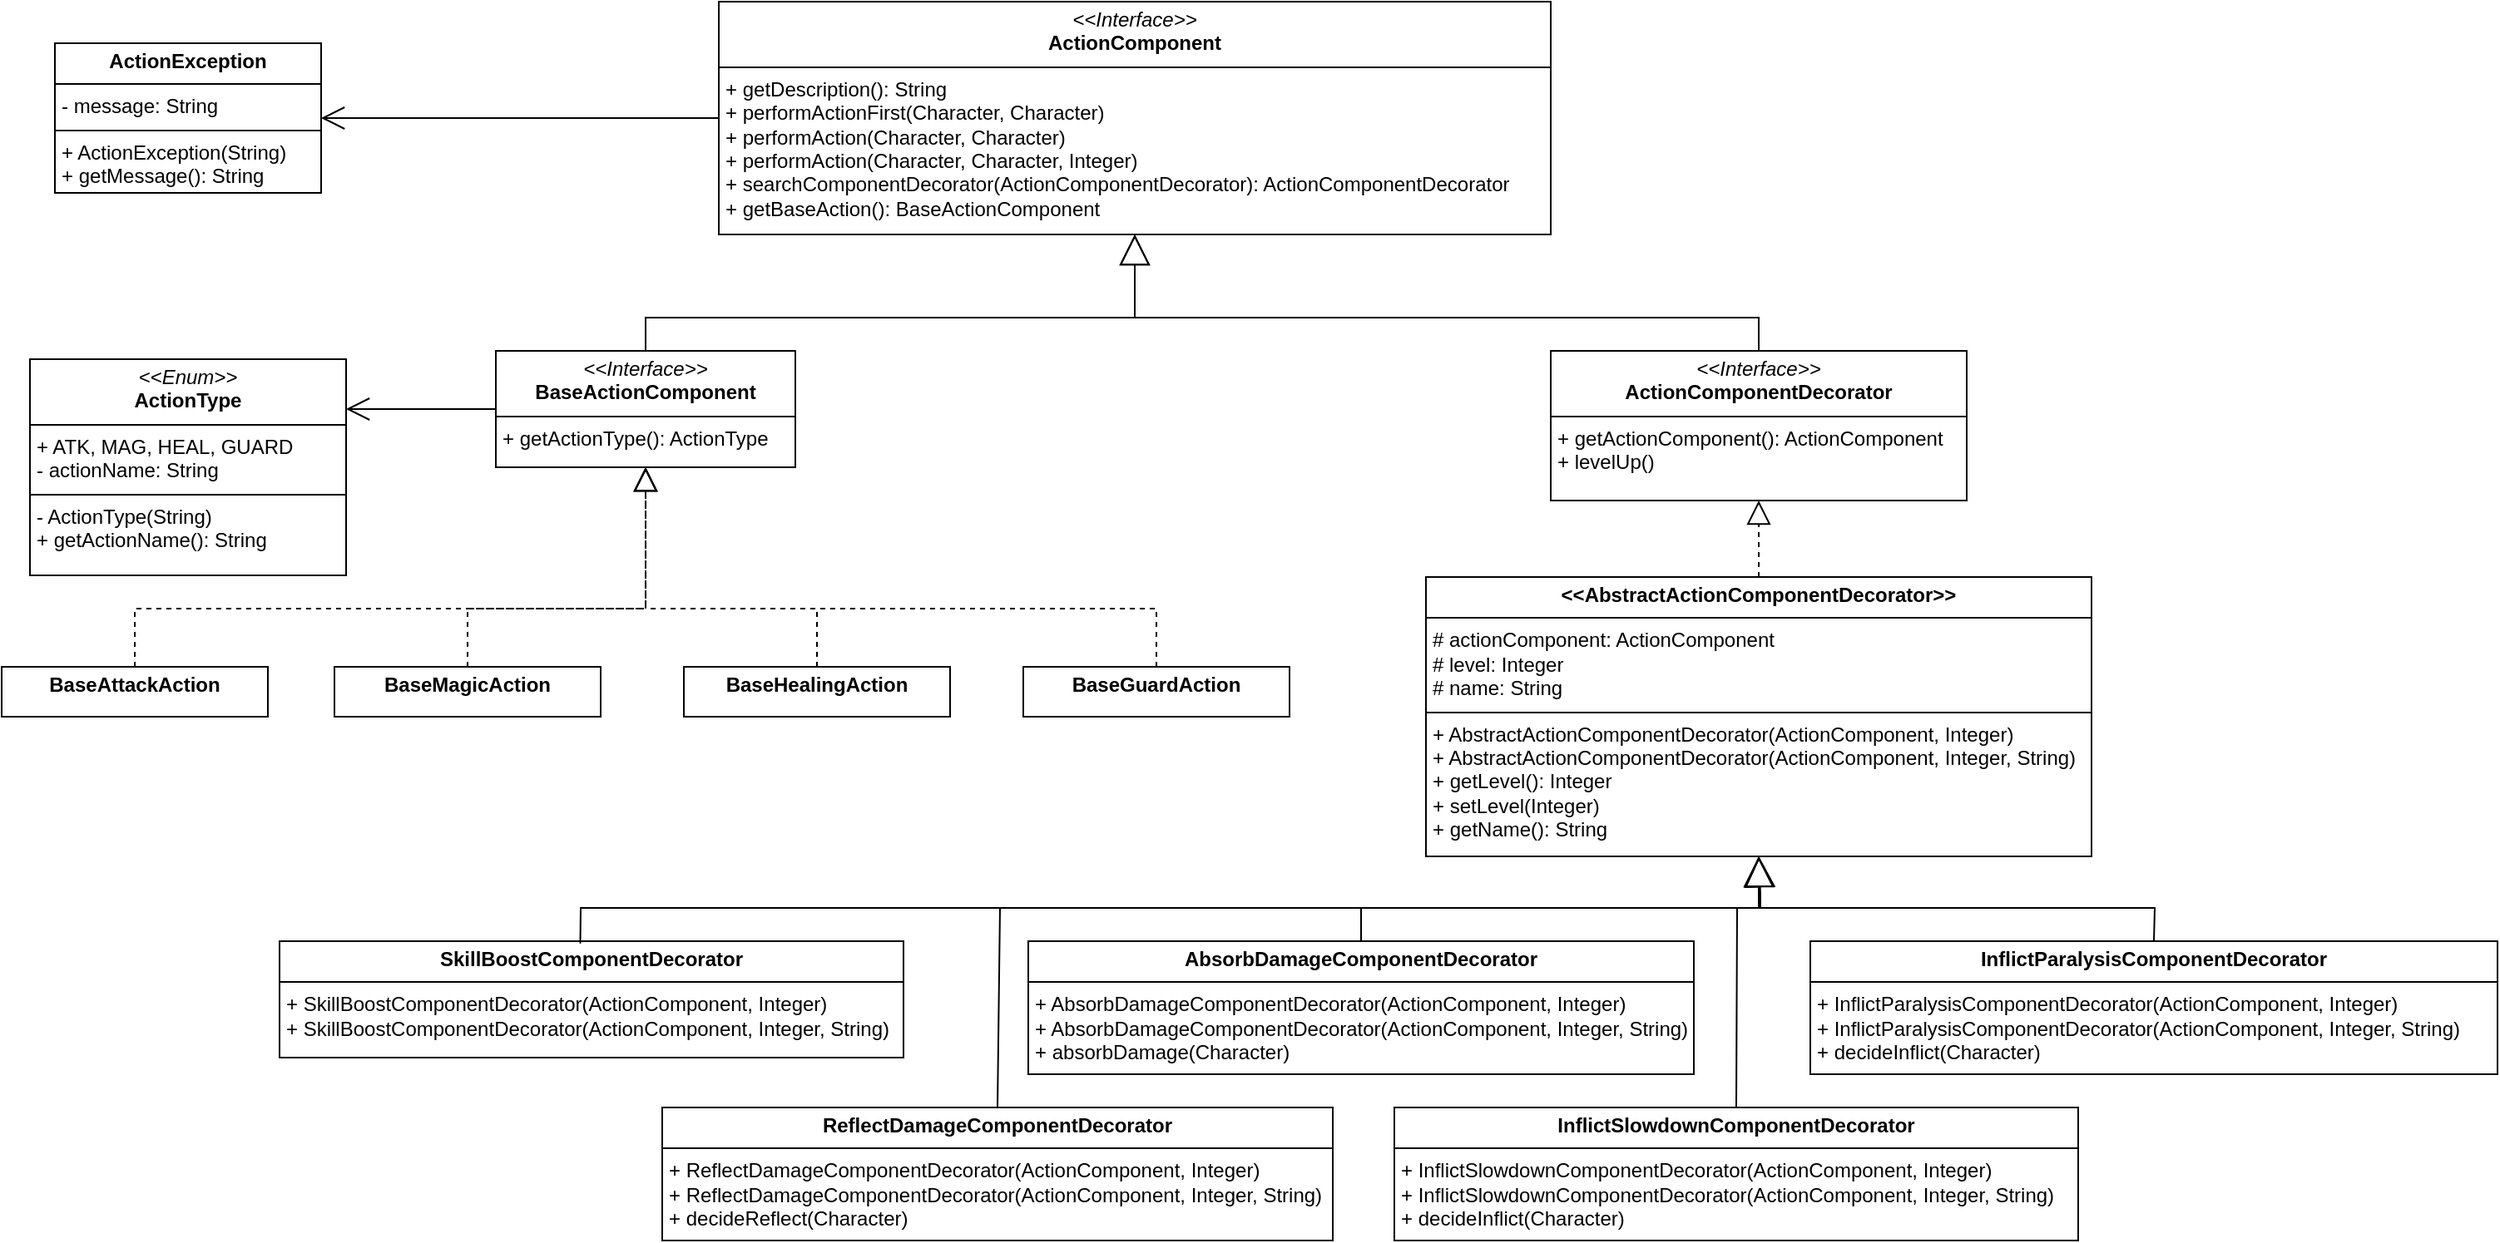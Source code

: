 <mxfile version="26.2.14">
  <diagram id="C5RBs43oDa-KdzZeNtuy" name="Page-1">
    <mxGraphModel dx="2469" dy="711" grid="1" gridSize="10" guides="1" tooltips="1" connect="1" arrows="1" fold="1" page="1" pageScale="1" pageWidth="827" pageHeight="1169" math="0" shadow="0">
      <root>
        <mxCell id="WIyWlLk6GJQsqaUBKTNV-0" />
        <mxCell id="WIyWlLk6GJQsqaUBKTNV-1" parent="WIyWlLk6GJQsqaUBKTNV-0" />
        <mxCell id="k-ck8aPwyGiZmzjV5-Mj-1" value="&lt;p style=&quot;margin:0px;margin-top:4px;text-align:center;&quot;&gt;&lt;i&gt;&amp;lt;&amp;lt;Interface&amp;gt;&amp;gt;&lt;/i&gt;&lt;br&gt;&lt;b&gt;ActionComponent&lt;/b&gt;&lt;/p&gt;&lt;hr size=&quot;1&quot; style=&quot;border-style:solid;&quot;&gt;&lt;p style=&quot;margin:0px;margin-left:4px;&quot;&gt;&lt;/p&gt;&lt;p style=&quot;margin:0px;margin-left:4px;&quot;&gt;+ getDescription(): String&lt;/p&gt;&lt;p style=&quot;margin:0px;margin-left:4px;&quot;&gt;+ performActionFirst(Character, Character)&lt;/p&gt;&lt;p style=&quot;margin:0px;margin-left:4px;&quot;&gt;+ performAction(Character, Character)&lt;/p&gt;&lt;p style=&quot;margin:0px;margin-left:4px;&quot;&gt;+ performAction(Character, Character, Integer)&lt;/p&gt;&lt;p style=&quot;margin:0px;margin-left:4px;&quot;&gt;+ searchComponentDecorator(ActionComponentDecorator): ActionComponentDecorator&lt;/p&gt;&lt;p style=&quot;margin:0px;margin-left:4px;&quot;&gt;+ getBaseAction(): BaseActionComponent&lt;/p&gt;" style="verticalAlign=top;align=left;overflow=fill;html=1;whiteSpace=wrap;" parent="WIyWlLk6GJQsqaUBKTNV-1" vertex="1">
          <mxGeometry x="164" y="155" width="500" height="140" as="geometry" />
        </mxCell>
        <mxCell id="k-ck8aPwyGiZmzjV5-Mj-2" value="&lt;p style=&quot;margin:0px;margin-top:4px;text-align:center;&quot;&gt;&lt;i&gt;&amp;lt;&amp;lt;Interface&amp;gt;&amp;gt;&lt;/i&gt;&lt;br&gt;&lt;b&gt;BaseActionComponent&lt;/b&gt;&lt;/p&gt;&lt;hr size=&quot;1&quot; style=&quot;border-style:solid;&quot;&gt;&lt;p style=&quot;margin:0px;margin-left:4px;&quot;&gt;&lt;/p&gt;&lt;p style=&quot;margin:0px;margin-left:4px;&quot;&gt;+ getActionType(): ActionType&lt;/p&gt;" style="verticalAlign=top;align=left;overflow=fill;html=1;whiteSpace=wrap;" parent="WIyWlLk6GJQsqaUBKTNV-1" vertex="1">
          <mxGeometry x="30" y="365" width="180" height="70" as="geometry" />
        </mxCell>
        <mxCell id="k-ck8aPwyGiZmzjV5-Mj-4" value="" style="endArrow=block;endSize=16;endFill=0;html=1;rounded=0;exitX=0.5;exitY=0;exitDx=0;exitDy=0;entryX=0.5;entryY=1;entryDx=0;entryDy=0;" parent="WIyWlLk6GJQsqaUBKTNV-1" source="k-ck8aPwyGiZmzjV5-Mj-2" target="k-ck8aPwyGiZmzjV5-Mj-1" edge="1">
          <mxGeometry width="160" relative="1" as="geometry">
            <mxPoint x="330" y="335" as="sourcePoint" />
            <mxPoint x="490" y="335" as="targetPoint" />
            <Array as="points">
              <mxPoint x="120" y="345" />
              <mxPoint x="414" y="345" />
            </Array>
          </mxGeometry>
        </mxCell>
        <mxCell id="k-ck8aPwyGiZmzjV5-Mj-10" value="&lt;p style=&quot;margin:0px;margin-top:4px;text-align:center;&quot;&gt;&lt;i&gt;&amp;lt;&amp;lt;Enum&amp;gt;&amp;gt;&lt;/i&gt;&lt;br&gt;&lt;b&gt;ActionType&lt;/b&gt;&lt;/p&gt;&lt;hr size=&quot;1&quot; style=&quot;border-style:solid;&quot;&gt;&lt;p style=&quot;margin:0px;margin-left:4px;&quot;&gt;+ ATK, MAG, HEAL, GUARD&lt;/p&gt;&lt;p style=&quot;margin:0px;margin-left:4px;&quot;&gt;- actionName: String&lt;/p&gt;&lt;hr size=&quot;1&quot; style=&quot;border-style:solid;&quot;&gt;&lt;p style=&quot;margin:0px;margin-left:4px;&quot;&gt;&lt;span style=&quot;background-color: transparent; color: light-dark(rgb(0, 0, 0), rgb(255, 255, 255));&quot;&gt;- ActionType(String)&lt;/span&gt;&lt;/p&gt;&lt;p style=&quot;margin:0px;margin-left:4px;&quot;&gt;+ getActionName(): String&lt;/p&gt;" style="verticalAlign=top;align=left;overflow=fill;html=1;whiteSpace=wrap;" parent="WIyWlLk6GJQsqaUBKTNV-1" vertex="1">
          <mxGeometry x="-250" y="370" width="190" height="130" as="geometry" />
        </mxCell>
        <mxCell id="k-ck8aPwyGiZmzjV5-Mj-11" value="" style="endArrow=open;endFill=1;endSize=12;html=1;rounded=0;exitX=0;exitY=0.5;exitDx=0;exitDy=0;entryX=1;entryY=0.5;entryDx=0;entryDy=0;" parent="WIyWlLk6GJQsqaUBKTNV-1" source="k-ck8aPwyGiZmzjV5-Mj-2" edge="1">
          <mxGeometry width="160" relative="1" as="geometry">
            <mxPoint x="330" y="335" as="sourcePoint" />
            <mxPoint x="-60" y="400" as="targetPoint" />
          </mxGeometry>
        </mxCell>
        <mxCell id="k-ck8aPwyGiZmzjV5-Mj-16" value="&lt;p style=&quot;margin:0px;margin-top:4px;text-align:center;&quot;&gt;&lt;b&gt;BaseAttackAction&lt;/b&gt;&lt;/p&gt;&lt;p style=&quot;margin:0px;margin-left:4px;&quot;&gt;&lt;br&gt;&lt;/p&gt;" style="verticalAlign=top;align=left;overflow=fill;html=1;whiteSpace=wrap;" parent="WIyWlLk6GJQsqaUBKTNV-1" vertex="1">
          <mxGeometry x="-267" y="555" width="160" height="30" as="geometry" />
        </mxCell>
        <mxCell id="k-ck8aPwyGiZmzjV5-Mj-17" value="&lt;p style=&quot;margin:0px;margin-top:4px;text-align:center;&quot;&gt;&lt;b&gt;BaseMagicAction&lt;/b&gt;&lt;/p&gt;&lt;p style=&quot;margin:0px;margin-left:4px;&quot;&gt;&lt;br&gt;&lt;/p&gt;" style="verticalAlign=top;align=left;overflow=fill;html=1;whiteSpace=wrap;" parent="WIyWlLk6GJQsqaUBKTNV-1" vertex="1">
          <mxGeometry x="-67" y="555" width="160" height="30" as="geometry" />
        </mxCell>
        <mxCell id="k-ck8aPwyGiZmzjV5-Mj-18" value="&lt;p style=&quot;margin:0px;margin-top:4px;text-align:center;&quot;&gt;&lt;b&gt;BaseHealingAction&lt;/b&gt;&lt;/p&gt;&lt;p style=&quot;margin:0px;margin-left:4px;&quot;&gt;&lt;br&gt;&lt;/p&gt;" style="verticalAlign=top;align=left;overflow=fill;html=1;whiteSpace=wrap;" parent="WIyWlLk6GJQsqaUBKTNV-1" vertex="1">
          <mxGeometry x="143" y="555" width="160" height="30" as="geometry" />
        </mxCell>
        <mxCell id="k-ck8aPwyGiZmzjV5-Mj-19" value="&lt;p style=&quot;margin:0px;margin-top:4px;text-align:center;&quot;&gt;&lt;b&gt;BaseGuardAction&lt;/b&gt;&lt;/p&gt;&lt;p style=&quot;margin:0px;margin-left:4px;&quot;&gt;&lt;br&gt;&lt;/p&gt;" style="verticalAlign=top;align=left;overflow=fill;html=1;whiteSpace=wrap;" parent="WIyWlLk6GJQsqaUBKTNV-1" vertex="1">
          <mxGeometry x="347" y="555" width="160" height="30" as="geometry" />
        </mxCell>
        <mxCell id="k-ck8aPwyGiZmzjV5-Mj-20" value="" style="endArrow=block;dashed=1;endFill=0;endSize=12;html=1;rounded=0;entryX=0.5;entryY=1;entryDx=0;entryDy=0;exitX=0.5;exitY=0;exitDx=0;exitDy=0;" parent="WIyWlLk6GJQsqaUBKTNV-1" source="k-ck8aPwyGiZmzjV5-Mj-16" target="k-ck8aPwyGiZmzjV5-Mj-2" edge="1">
          <mxGeometry width="160" relative="1" as="geometry">
            <mxPoint x="330" y="440" as="sourcePoint" />
            <mxPoint x="490" y="440" as="targetPoint" />
            <Array as="points">
              <mxPoint x="-187" y="520" />
              <mxPoint x="120" y="520" />
            </Array>
          </mxGeometry>
        </mxCell>
        <mxCell id="k-ck8aPwyGiZmzjV5-Mj-21" value="" style="endArrow=block;dashed=1;endFill=0;endSize=12;html=1;rounded=0;entryX=0.5;entryY=1;entryDx=0;entryDy=0;exitX=0.5;exitY=0;exitDx=0;exitDy=0;" parent="WIyWlLk6GJQsqaUBKTNV-1" source="k-ck8aPwyGiZmzjV5-Mj-17" target="k-ck8aPwyGiZmzjV5-Mj-2" edge="1">
          <mxGeometry width="160" relative="1" as="geometry">
            <mxPoint x="330" y="440" as="sourcePoint" />
            <mxPoint x="490" y="440" as="targetPoint" />
            <Array as="points">
              <mxPoint x="13" y="520" />
              <mxPoint x="120" y="520" />
            </Array>
          </mxGeometry>
        </mxCell>
        <mxCell id="k-ck8aPwyGiZmzjV5-Mj-22" value="" style="endArrow=block;dashed=1;endFill=0;endSize=12;html=1;rounded=0;exitX=0.5;exitY=0;exitDx=0;exitDy=0;entryX=0.5;entryY=1;entryDx=0;entryDy=0;" parent="WIyWlLk6GJQsqaUBKTNV-1" source="k-ck8aPwyGiZmzjV5-Mj-18" target="k-ck8aPwyGiZmzjV5-Mj-2" edge="1">
          <mxGeometry width="160" relative="1" as="geometry">
            <mxPoint x="330" y="440" as="sourcePoint" />
            <mxPoint x="490" y="440" as="targetPoint" />
            <Array as="points">
              <mxPoint x="223" y="520" />
              <mxPoint x="120" y="520" />
            </Array>
          </mxGeometry>
        </mxCell>
        <mxCell id="k-ck8aPwyGiZmzjV5-Mj-23" value="" style="endArrow=block;dashed=1;endFill=0;endSize=12;html=1;rounded=0;exitX=0.5;exitY=0;exitDx=0;exitDy=0;entryX=0.5;entryY=1;entryDx=0;entryDy=0;" parent="WIyWlLk6GJQsqaUBKTNV-1" source="k-ck8aPwyGiZmzjV5-Mj-19" target="k-ck8aPwyGiZmzjV5-Mj-2" edge="1">
          <mxGeometry width="160" relative="1" as="geometry">
            <mxPoint x="330" y="440" as="sourcePoint" />
            <mxPoint x="490" y="440" as="targetPoint" />
            <Array as="points">
              <mxPoint x="427" y="520" />
              <mxPoint x="120" y="520" />
            </Array>
          </mxGeometry>
        </mxCell>
        <mxCell id="k-ck8aPwyGiZmzjV5-Mj-24" value="&lt;p style=&quot;margin:0px;margin-top:4px;text-align:center;&quot;&gt;&lt;b&gt;ActionException&lt;/b&gt;&lt;/p&gt;&lt;hr size=&quot;1&quot; style=&quot;border-style:solid;&quot;&gt;&lt;p style=&quot;margin:0px;margin-left:4px;&quot;&gt;- message: String&lt;/p&gt;&lt;hr size=&quot;1&quot; style=&quot;border-style:solid;&quot;&gt;&lt;p style=&quot;margin:0px;margin-left:4px;&quot;&gt;+ ActionException(String)&lt;/p&gt;&lt;p style=&quot;margin:0px;margin-left:4px;&quot;&gt;+ getMessage(): String&lt;/p&gt;" style="verticalAlign=top;align=left;overflow=fill;html=1;whiteSpace=wrap;" parent="WIyWlLk6GJQsqaUBKTNV-1" vertex="1">
          <mxGeometry x="-235" y="180" width="160" height="90" as="geometry" />
        </mxCell>
        <mxCell id="k-ck8aPwyGiZmzjV5-Mj-25" value="" style="endArrow=open;endFill=1;endSize=12;html=1;rounded=0;exitX=0;exitY=0.5;exitDx=0;exitDy=0;entryX=1;entryY=0.5;entryDx=0;entryDy=0;" parent="WIyWlLk6GJQsqaUBKTNV-1" source="k-ck8aPwyGiZmzjV5-Mj-1" target="k-ck8aPwyGiZmzjV5-Mj-24" edge="1">
          <mxGeometry width="160" relative="1" as="geometry">
            <mxPoint x="40" y="410" as="sourcePoint" />
            <mxPoint x="-50" y="410" as="targetPoint" />
          </mxGeometry>
        </mxCell>
        <mxCell id="k-ck8aPwyGiZmzjV5-Mj-27" value="&lt;p style=&quot;margin:0px;margin-top:4px;text-align:center;&quot;&gt;&lt;i&gt;&amp;lt;&amp;lt;Interface&amp;gt;&amp;gt;&lt;/i&gt;&lt;br&gt;&lt;b&gt;ActionComponentDecorator&lt;/b&gt;&lt;/p&gt;&lt;hr size=&quot;1&quot; style=&quot;border-style:solid;&quot;&gt;&lt;p style=&quot;margin:0px;margin-left:4px;&quot;&gt;&lt;/p&gt;&lt;p style=&quot;margin:0px;margin-left:4px;&quot;&gt;+ getActionComponent(): ActionComponent&lt;/p&gt;&lt;p style=&quot;margin:0px;margin-left:4px;&quot;&gt;+ levelUp()&lt;/p&gt;" style="verticalAlign=top;align=left;overflow=fill;html=1;whiteSpace=wrap;" parent="WIyWlLk6GJQsqaUBKTNV-1" vertex="1">
          <mxGeometry x="664" y="365" width="250" height="90" as="geometry" />
        </mxCell>
        <mxCell id="k-ck8aPwyGiZmzjV5-Mj-28" value="" style="endArrow=block;endSize=16;endFill=0;html=1;rounded=0;exitX=0.5;exitY=0;exitDx=0;exitDy=0;entryX=0.5;entryY=1;entryDx=0;entryDy=0;" parent="WIyWlLk6GJQsqaUBKTNV-1" source="k-ck8aPwyGiZmzjV5-Mj-27" target="k-ck8aPwyGiZmzjV5-Mj-1" edge="1">
          <mxGeometry width="160" relative="1" as="geometry">
            <mxPoint x="130" y="375" as="sourcePoint" />
            <mxPoint x="424" y="315" as="targetPoint" />
            <Array as="points">
              <mxPoint x="789" y="345" />
              <mxPoint x="414" y="345" />
            </Array>
          </mxGeometry>
        </mxCell>
        <mxCell id="k-ck8aPwyGiZmzjV5-Mj-29" value="&lt;p style=&quot;margin:0px;margin-top:4px;text-align:center;&quot;&gt;&lt;b&gt;&amp;lt;&amp;lt;AbstractActionComponentDecorator&amp;gt;&amp;gt;&lt;/b&gt;&lt;/p&gt;&lt;hr size=&quot;1&quot; style=&quot;border-style:solid;&quot;&gt;&lt;p style=&quot;margin:0px;margin-left:4px;&quot;&gt;# actionComponent: ActionComponent&lt;/p&gt;&lt;p style=&quot;margin:0px;margin-left:4px;&quot;&gt;# level: Integer&lt;/p&gt;&lt;p style=&quot;margin:0px;margin-left:4px;&quot;&gt;# name: String&lt;/p&gt;&lt;hr size=&quot;1&quot; style=&quot;border-style:solid;&quot;&gt;&lt;p style=&quot;margin:0px;margin-left:4px;&quot;&gt;+ AbstractActionComponentDecorator(ActionComponent, Integer)&lt;/p&gt;&lt;p style=&quot;margin:0px;margin-left:4px;&quot;&gt;+ AbstractActionComponentDecorator(ActionComponent, Integer, String)&lt;/p&gt;&lt;p style=&quot;margin:0px;margin-left:4px;&quot;&gt;+ getLevel(): Integer&lt;/p&gt;&lt;p style=&quot;margin:0px;margin-left:4px;&quot;&gt;+ setLevel(Integer)&lt;/p&gt;&lt;p style=&quot;margin:0px;margin-left:4px;&quot;&gt;+ getName(): String&lt;/p&gt;" style="verticalAlign=top;align=left;overflow=fill;html=1;whiteSpace=wrap;" parent="WIyWlLk6GJQsqaUBKTNV-1" vertex="1">
          <mxGeometry x="589" y="501" width="400" height="168" as="geometry" />
        </mxCell>
        <mxCell id="k-ck8aPwyGiZmzjV5-Mj-31" value="" style="endArrow=block;dashed=1;endFill=0;endSize=12;html=1;rounded=0;entryX=0.5;entryY=1;entryDx=0;entryDy=0;exitX=0.5;exitY=0;exitDx=0;exitDy=0;" parent="WIyWlLk6GJQsqaUBKTNV-1" source="k-ck8aPwyGiZmzjV5-Mj-29" target="k-ck8aPwyGiZmzjV5-Mj-27" edge="1">
          <mxGeometry width="160" relative="1" as="geometry">
            <mxPoint x="330" y="440" as="sourcePoint" />
            <mxPoint x="490" y="440" as="targetPoint" />
          </mxGeometry>
        </mxCell>
        <mxCell id="k-ck8aPwyGiZmzjV5-Mj-32" value="&lt;p style=&quot;margin:0px;margin-top:4px;text-align:center;&quot;&gt;&lt;b&gt;SkillBoostComponentDecorator&lt;/b&gt;&lt;/p&gt;&lt;hr size=&quot;1&quot; style=&quot;border-style:solid;&quot;&gt;&lt;p style=&quot;margin:0px;margin-left:4px;&quot;&gt;+ SkillBoostComponentDecorator(ActionComponent, Integer)&lt;/p&gt;&lt;p style=&quot;margin:0px;margin-left:4px;&quot;&gt;+ SkillBoostComponentDecorator(ActionComponent, Integer, String)&lt;/p&gt;" style="verticalAlign=top;align=left;overflow=fill;html=1;whiteSpace=wrap;" parent="WIyWlLk6GJQsqaUBKTNV-1" vertex="1">
          <mxGeometry x="-100" y="720" width="375" height="70" as="geometry" />
        </mxCell>
        <mxCell id="k-ck8aPwyGiZmzjV5-Mj-33" value="&lt;p style=&quot;margin:0px;margin-top:4px;text-align:center;&quot;&gt;&lt;b&gt;AbsorbDamageComponentDecorator&lt;/b&gt;&lt;/p&gt;&lt;hr size=&quot;1&quot; style=&quot;border-style:solid;&quot;&gt;&lt;p style=&quot;margin:0px;margin-left:4px;&quot;&gt;+ AbsorbDamageComponentDecorator(ActionComponent, Integer)&lt;/p&gt;&lt;p style=&quot;margin:0px;margin-left:4px;&quot;&gt;+ AbsorbDamageComponentDecorator(ActionComponent, Integer, String)&lt;/p&gt;&lt;p style=&quot;margin:0px;margin-left:4px;&quot;&gt;+ absorbDamage(Character)&lt;/p&gt;" style="verticalAlign=top;align=left;overflow=fill;html=1;whiteSpace=wrap;" parent="WIyWlLk6GJQsqaUBKTNV-1" vertex="1">
          <mxGeometry x="350" y="720" width="400" height="80" as="geometry" />
        </mxCell>
        <mxCell id="k-ck8aPwyGiZmzjV5-Mj-34" value="&lt;p style=&quot;margin:0px;margin-top:4px;text-align:center;&quot;&gt;&lt;b&gt;InflictParalysisComponentDecorator&lt;/b&gt;&lt;/p&gt;&lt;hr size=&quot;1&quot; style=&quot;border-style:solid;&quot;&gt;&lt;p style=&quot;margin:0px;margin-left:4px;&quot;&gt;+ InflictParalysisComponentDecorator(ActionComponent, Integer)&lt;/p&gt;&lt;p style=&quot;margin:0px;margin-left:4px;&quot;&gt;+ InflictParalysisComponentDecorator(ActionComponent, Integer, String)&lt;/p&gt;&lt;p style=&quot;margin:0px;margin-left:4px;&quot;&gt;+ decideInflict(Character)&lt;/p&gt;&lt;p style=&quot;margin:0px;margin-left:4px;&quot;&gt;&lt;br&gt;&lt;/p&gt;" style="verticalAlign=top;align=left;overflow=fill;html=1;whiteSpace=wrap;" parent="WIyWlLk6GJQsqaUBKTNV-1" vertex="1">
          <mxGeometry x="820" y="720" width="413" height="80" as="geometry" />
        </mxCell>
        <mxCell id="k-ck8aPwyGiZmzjV5-Mj-35" value="&lt;p style=&quot;margin:0px;margin-top:4px;text-align:center;&quot;&gt;&lt;b&gt;InflictSlowdownComponentDecorator&lt;/b&gt;&lt;/p&gt;&lt;hr size=&quot;1&quot; style=&quot;border-style:solid;&quot;&gt;&lt;p style=&quot;margin:0px;margin-left:4px;&quot;&gt;+ InflictSlowdownComponentDecorator(ActionComponent, Integer)&lt;/p&gt;&lt;p style=&quot;margin:0px;margin-left:4px;&quot;&gt;+ InflictSlowdownComponentDecorator(ActionComponent, Integer, String)&lt;/p&gt;&lt;p style=&quot;margin:0px;margin-left:4px;&quot;&gt;+ decideInflict(Character)&lt;/p&gt;" style="verticalAlign=top;align=left;overflow=fill;html=1;whiteSpace=wrap;" parent="WIyWlLk6GJQsqaUBKTNV-1" vertex="1">
          <mxGeometry x="570" y="820" width="411" height="80" as="geometry" />
        </mxCell>
        <mxCell id="k-ck8aPwyGiZmzjV5-Mj-36" value="&lt;p style=&quot;margin:0px;margin-top:4px;text-align:center;&quot;&gt;&lt;b&gt;ReflectDamageComponentDecorator&lt;/b&gt;&lt;/p&gt;&lt;hr size=&quot;1&quot; style=&quot;border-style:solid;&quot;&gt;&lt;p style=&quot;margin:0px;margin-left:4px;&quot;&gt;+ ReflectDamageComponentDecorator(ActionComponent, Integer)&lt;/p&gt;&lt;p style=&quot;margin:0px;margin-left:4px;&quot;&gt;+ ReflectDamageComponentDecorator(ActionComponent, Integer, String)&lt;/p&gt;&lt;p style=&quot;margin:0px;margin-left:4px;&quot;&gt;+ decideReflect(Character)&lt;/p&gt;" style="verticalAlign=top;align=left;overflow=fill;html=1;whiteSpace=wrap;" parent="WIyWlLk6GJQsqaUBKTNV-1" vertex="1">
          <mxGeometry x="130" y="820" width="403" height="80" as="geometry" />
        </mxCell>
        <mxCell id="k-ck8aPwyGiZmzjV5-Mj-37" value="" style="endArrow=block;endSize=16;endFill=0;html=1;rounded=0;exitX=0.482;exitY=0.02;exitDx=0;exitDy=0;exitPerimeter=0;entryX=0.5;entryY=1;entryDx=0;entryDy=0;" parent="WIyWlLk6GJQsqaUBKTNV-1" source="k-ck8aPwyGiZmzjV5-Mj-32" target="k-ck8aPwyGiZmzjV5-Mj-29" edge="1">
          <mxGeometry width="160" relative="1" as="geometry">
            <mxPoint x="200" y="690" as="sourcePoint" />
            <mxPoint x="360" y="690" as="targetPoint" />
            <Array as="points">
              <mxPoint x="81" y="700" />
              <mxPoint x="790" y="700" />
            </Array>
          </mxGeometry>
        </mxCell>
        <mxCell id="k-ck8aPwyGiZmzjV5-Mj-38" value="" style="endArrow=block;endSize=16;endFill=0;html=1;rounded=0;exitX=0.5;exitY=0;exitDx=0;exitDy=0;entryX=0.5;entryY=1;entryDx=0;entryDy=0;" parent="WIyWlLk6GJQsqaUBKTNV-1" source="k-ck8aPwyGiZmzjV5-Mj-34" target="k-ck8aPwyGiZmzjV5-Mj-29" edge="1">
          <mxGeometry width="160" relative="1" as="geometry">
            <mxPoint x="104" y="731" as="sourcePoint" />
            <mxPoint x="799" y="670" as="targetPoint" />
            <Array as="points">
              <mxPoint x="1027" y="700" />
              <mxPoint x="789" y="700" />
            </Array>
          </mxGeometry>
        </mxCell>
        <mxCell id="k-ck8aPwyGiZmzjV5-Mj-39" value="" style="endArrow=block;endSize=16;endFill=0;html=1;rounded=0;exitX=0.5;exitY=0;exitDx=0;exitDy=0;entryX=0.5;entryY=1;entryDx=0;entryDy=0;" parent="WIyWlLk6GJQsqaUBKTNV-1" source="k-ck8aPwyGiZmzjV5-Mj-33" target="k-ck8aPwyGiZmzjV5-Mj-29" edge="1">
          <mxGeometry width="160" relative="1" as="geometry">
            <mxPoint x="114" y="741" as="sourcePoint" />
            <mxPoint x="809" y="680" as="targetPoint" />
            <Array as="points">
              <mxPoint x="550" y="700" />
              <mxPoint x="790" y="700" />
            </Array>
          </mxGeometry>
        </mxCell>
        <mxCell id="k-ck8aPwyGiZmzjV5-Mj-40" value="" style="endArrow=block;endSize=16;endFill=0;html=1;rounded=0;exitX=0.5;exitY=0;exitDx=0;exitDy=0;entryX=0.5;entryY=1;entryDx=0;entryDy=0;" parent="WIyWlLk6GJQsqaUBKTNV-1" source="k-ck8aPwyGiZmzjV5-Mj-36" target="k-ck8aPwyGiZmzjV5-Mj-29" edge="1">
          <mxGeometry width="160" relative="1" as="geometry">
            <mxPoint x="124" y="751" as="sourcePoint" />
            <mxPoint x="819" y="690" as="targetPoint" />
            <Array as="points">
              <mxPoint x="333" y="700" />
              <mxPoint x="790" y="700" />
            </Array>
          </mxGeometry>
        </mxCell>
        <mxCell id="k-ck8aPwyGiZmzjV5-Mj-41" value="" style="endArrow=block;endSize=16;endFill=0;html=1;rounded=0;exitX=0.5;exitY=0;exitDx=0;exitDy=0;entryX=0.5;entryY=1;entryDx=0;entryDy=0;" parent="WIyWlLk6GJQsqaUBKTNV-1" source="k-ck8aPwyGiZmzjV5-Mj-35" target="k-ck8aPwyGiZmzjV5-Mj-29" edge="1">
          <mxGeometry width="160" relative="1" as="geometry">
            <mxPoint x="134" y="761" as="sourcePoint" />
            <mxPoint x="829" y="700" as="targetPoint" />
            <Array as="points">
              <mxPoint x="776" y="700" />
              <mxPoint x="790" y="700" />
            </Array>
          </mxGeometry>
        </mxCell>
      </root>
    </mxGraphModel>
  </diagram>
</mxfile>
